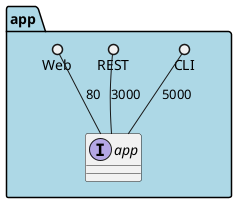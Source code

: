 @startuml

package "app" #lightblue {
    interface "app" {

    }
    CLI ()-- "app" : 5000
    REST ()-- "app" : 3000
    Web ()-- "app" : 80
}


@enduml
